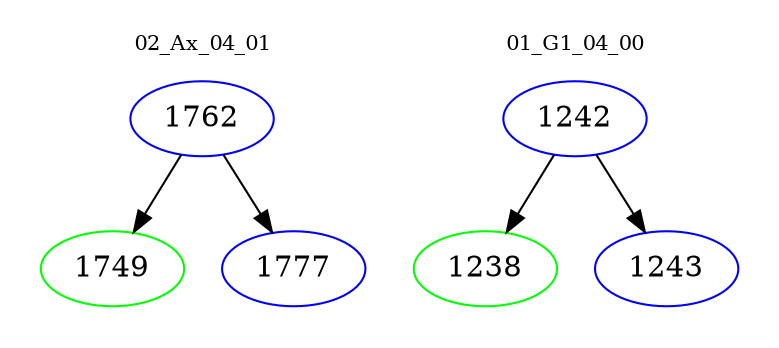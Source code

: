 digraph{
subgraph cluster_0 {
color = white
label = "02_Ax_04_01";
fontsize=10;
T0_1762 [label="1762", color="blue"]
T0_1762 -> T0_1749 [color="black"]
T0_1749 [label="1749", color="green"]
T0_1762 -> T0_1777 [color="black"]
T0_1777 [label="1777", color="blue"]
}
subgraph cluster_1 {
color = white
label = "01_G1_04_00";
fontsize=10;
T1_1242 [label="1242", color="blue"]
T1_1242 -> T1_1238 [color="black"]
T1_1238 [label="1238", color="green"]
T1_1242 -> T1_1243 [color="black"]
T1_1243 [label="1243", color="blue"]
}
}
